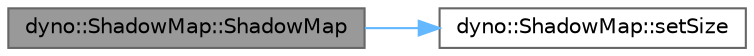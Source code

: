 digraph "dyno::ShadowMap::ShadowMap"
{
 // LATEX_PDF_SIZE
  bgcolor="transparent";
  edge [fontname=Helvetica,fontsize=10,labelfontname=Helvetica,labelfontsize=10];
  node [fontname=Helvetica,fontsize=10,shape=box,height=0.2,width=0.4];
  rankdir="LR";
  Node1 [id="Node000001",label="dyno::ShadowMap::ShadowMap",height=0.2,width=0.4,color="gray40", fillcolor="grey60", style="filled", fontcolor="black",tooltip=" "];
  Node1 -> Node2 [id="edge1_Node000001_Node000002",color="steelblue1",style="solid",tooltip=" "];
  Node2 [id="Node000002",label="dyno::ShadowMap::setSize",height=0.2,width=0.4,color="grey40", fillcolor="white", style="filled",URL="$classdyno_1_1_shadow_map.html#af19f788decf2a1d4aea2e7e1a84b1804",tooltip=" "];
}
